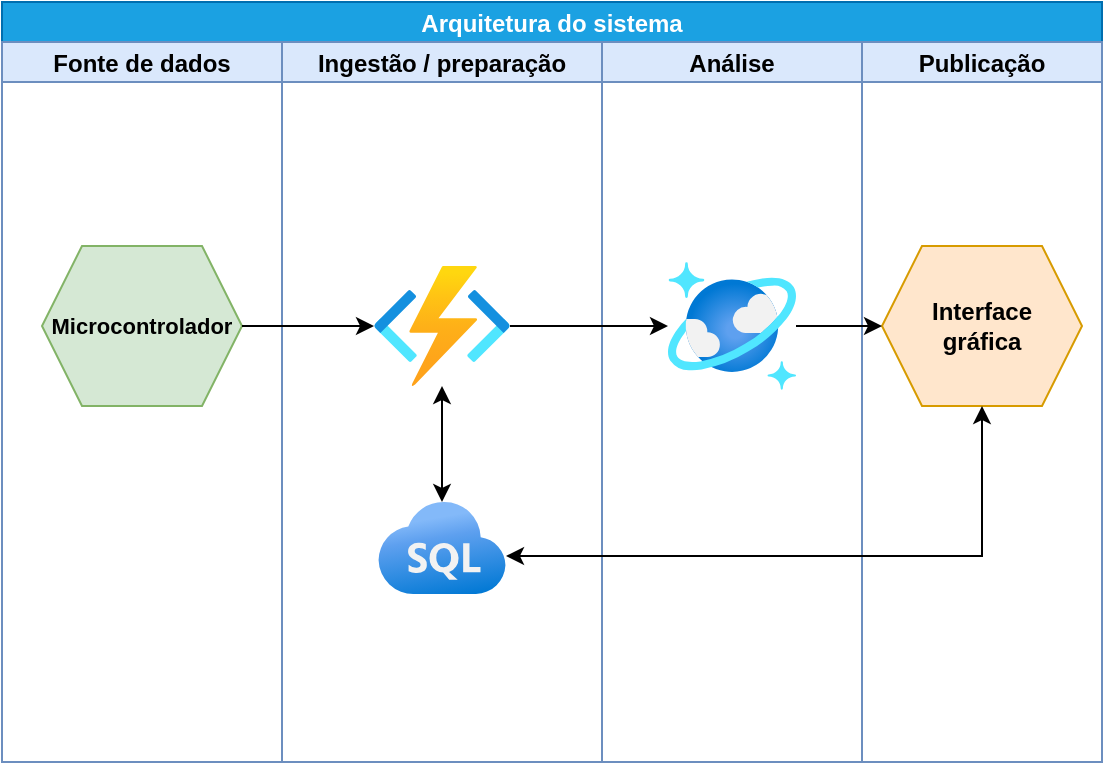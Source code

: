 <mxfile version="15.9.1" type="gitlab"><diagram id="prtHgNgQTEPvFCAcTncT" name="Page-1"><mxGraphModel dx="868" dy="482" grid="1" gridSize="10" guides="1" tooltips="1" connect="1" arrows="1" fold="1" page="1" pageScale="1" pageWidth="827" pageHeight="1169" math="0" shadow="0"><root><mxCell id="0"/><mxCell id="1" parent="0"/><mxCell id="wAzENbQ-_NcyNQnuNDHm-5" value="Arquitetura do sistema" style="swimlane;childLayout=stackLayout;resizeParent=1;resizeParentMax=0;startSize=20;fillColor=#1ba1e2;strokeColor=#006EAF;fontColor=#ffffff;" parent="1" vertex="1"><mxGeometry x="120" y="60" width="550" height="380" as="geometry"/></mxCell><mxCell id="wAzENbQ-_NcyNQnuNDHm-6" value="Fonte de dados" style="swimlane;startSize=20;fillColor=#dae8fc;strokeColor=#6c8ebf;" parent="wAzENbQ-_NcyNQnuNDHm-5" vertex="1"><mxGeometry y="20" width="140" height="360" as="geometry"/></mxCell><mxCell id="wAzENbQ-_NcyNQnuNDHm-10" value="&lt;b&gt;&lt;font style=&quot;font-size: 11px&quot;&gt;Microcontrolador&lt;/font&gt;&lt;/b&gt;" style="shape=hexagon;perimeter=hexagonPerimeter2;whiteSpace=wrap;html=1;fixedSize=1;fillColor=#d5e8d4;strokeColor=#82b366;" parent="wAzENbQ-_NcyNQnuNDHm-6" vertex="1"><mxGeometry x="20" y="102" width="100" height="80" as="geometry"/></mxCell><mxCell id="wAzENbQ-_NcyNQnuNDHm-7" value="Ingestão / preparação" style="swimlane;startSize=20;fillColor=#dae8fc;strokeColor=#6c8ebf;" parent="wAzENbQ-_NcyNQnuNDHm-5" vertex="1"><mxGeometry x="140" y="20" width="160" height="360" as="geometry"/></mxCell><mxCell id="wAzENbQ-_NcyNQnuNDHm-19" value="" style="edgeStyle=orthogonalEdgeStyle;rounded=0;orthogonalLoop=1;jettySize=auto;html=1;startArrow=classic;startFill=1;" parent="wAzENbQ-_NcyNQnuNDHm-7" source="wAzENbQ-_NcyNQnuNDHm-13" target="wAzENbQ-_NcyNQnuNDHm-18" edge="1"><mxGeometry relative="1" as="geometry"/></mxCell><mxCell id="wAzENbQ-_NcyNQnuNDHm-13" value="" style="aspect=fixed;html=1;points=[];align=center;image;fontSize=12;image=img/lib/azure2/iot/Function_Apps.svg;" parent="wAzENbQ-_NcyNQnuNDHm-7" vertex="1"><mxGeometry x="46" y="112" width="68" height="60" as="geometry"/></mxCell><mxCell id="wAzENbQ-_NcyNQnuNDHm-15" value="&lt;p&gt;&lt;b&gt;REST APIs&lt;/b&gt;&lt;/p&gt;" style="text;html=1;strokeColor=none;fillColor=none;align=center;verticalAlign=middle;whiteSpace=wrap;rounded=0;fontColor=#FFFFFF;" parent="wAzENbQ-_NcyNQnuNDHm-7" vertex="1"><mxGeometry x="42" y="60" width="80" height="30" as="geometry"/></mxCell><mxCell id="wAzENbQ-_NcyNQnuNDHm-18" value="" style="aspect=fixed;html=1;points=[];align=center;image;fontSize=12;image=img/lib/azure2/databases/Azure_SQL.svg;" parent="wAzENbQ-_NcyNQnuNDHm-7" vertex="1"><mxGeometry x="48" y="230" width="64" height="46" as="geometry"/></mxCell><mxCell id="wAzENbQ-_NcyNQnuNDHm-26" value="&lt;b&gt;Dados relacionais&lt;br&gt;SQL DB&lt;/b&gt;" style="text;html=1;strokeColor=none;fillColor=none;align=center;verticalAlign=middle;whiteSpace=wrap;rounded=0;fontFamily=Helvetica;fontColor=#FFFFFF;" parent="wAzENbQ-_NcyNQnuNDHm-7" vertex="1"><mxGeometry x="24" y="290" width="112" height="30" as="geometry"/></mxCell><mxCell id="wAzENbQ-_NcyNQnuNDHm-8" value="Análise" style="swimlane;startSize=20;fillColor=#dae8fc;strokeColor=#6c8ebf;" parent="wAzENbQ-_NcyNQnuNDHm-5" vertex="1"><mxGeometry x="300" y="20" width="130" height="360" as="geometry"/></mxCell><mxCell id="wAzENbQ-_NcyNQnuNDHm-20" value="" style="aspect=fixed;html=1;points=[];align=center;image;fontSize=12;image=img/lib/azure2/databases/Azure_Cosmos_DB.svg;" parent="wAzENbQ-_NcyNQnuNDHm-8" vertex="1"><mxGeometry x="33" y="110" width="64" height="64" as="geometry"/></mxCell><mxCell id="wAzENbQ-_NcyNQnuNDHm-24" value="&lt;b&gt;Dados de sensor&amp;nbsp;&lt;br&gt;NoSQL DB&lt;/b&gt;" style="text;html=1;strokeColor=none;fillColor=none;align=center;verticalAlign=middle;whiteSpace=wrap;rounded=0;fontFamily=Helvetica;fontColor=#FFFFFF;" parent="wAzENbQ-_NcyNQnuNDHm-8" vertex="1"><mxGeometry x="10" y="60" width="110" height="30" as="geometry"/></mxCell><mxCell id="wAzENbQ-_NcyNQnuNDHm-16" value="Publicação" style="swimlane;startSize=20;fillColor=#dae8fc;strokeColor=#6c8ebf;" parent="wAzENbQ-_NcyNQnuNDHm-5" vertex="1"><mxGeometry x="430" y="20" width="120" height="360" as="geometry"/></mxCell><mxCell id="wAzENbQ-_NcyNQnuNDHm-17" value="&lt;b&gt;Interface &lt;br&gt;gráfica&lt;/b&gt;" style="shape=hexagon;perimeter=hexagonPerimeter2;whiteSpace=wrap;html=1;fixedSize=1;fillColor=#ffe6cc;strokeColor=#d79b00;" parent="wAzENbQ-_NcyNQnuNDHm-16" vertex="1"><mxGeometry x="10" y="102" width="100" height="80" as="geometry"/></mxCell><mxCell id="wAzENbQ-_NcyNQnuNDHm-14" value="" style="edgeStyle=orthogonalEdgeStyle;rounded=0;orthogonalLoop=1;jettySize=auto;html=1;" parent="wAzENbQ-_NcyNQnuNDHm-5" source="wAzENbQ-_NcyNQnuNDHm-10" target="wAzENbQ-_NcyNQnuNDHm-13" edge="1"><mxGeometry relative="1" as="geometry"/></mxCell><mxCell id="wAzENbQ-_NcyNQnuNDHm-21" value="" style="edgeStyle=orthogonalEdgeStyle;rounded=0;orthogonalLoop=1;jettySize=auto;html=1;startArrow=none;startFill=0;" parent="wAzENbQ-_NcyNQnuNDHm-5" source="wAzENbQ-_NcyNQnuNDHm-13" target="wAzENbQ-_NcyNQnuNDHm-20" edge="1"><mxGeometry relative="1" as="geometry"/></mxCell><mxCell id="wAzENbQ-_NcyNQnuNDHm-22" style="orthogonalLoop=1;jettySize=auto;html=1;entryX=1;entryY=0.587;entryDx=0;entryDy=0;entryPerimeter=0;startArrow=classic;startFill=1;rounded=0;strokeColor=default;exitX=0.5;exitY=1;exitDx=0;exitDy=0;edgeStyle=orthogonalEdgeStyle;" parent="wAzENbQ-_NcyNQnuNDHm-5" source="wAzENbQ-_NcyNQnuNDHm-17" target="wAzENbQ-_NcyNQnuNDHm-18" edge="1"><mxGeometry relative="1" as="geometry"/></mxCell><mxCell id="wAzENbQ-_NcyNQnuNDHm-23" value="" style="edgeStyle=none;rounded=0;orthogonalLoop=1;jettySize=auto;html=1;startArrow=none;startFill=0;strokeColor=default;" parent="wAzENbQ-_NcyNQnuNDHm-5" source="wAzENbQ-_NcyNQnuNDHm-20" target="wAzENbQ-_NcyNQnuNDHm-17" edge="1"><mxGeometry relative="1" as="geometry"/></mxCell></root></mxGraphModel></diagram></mxfile>